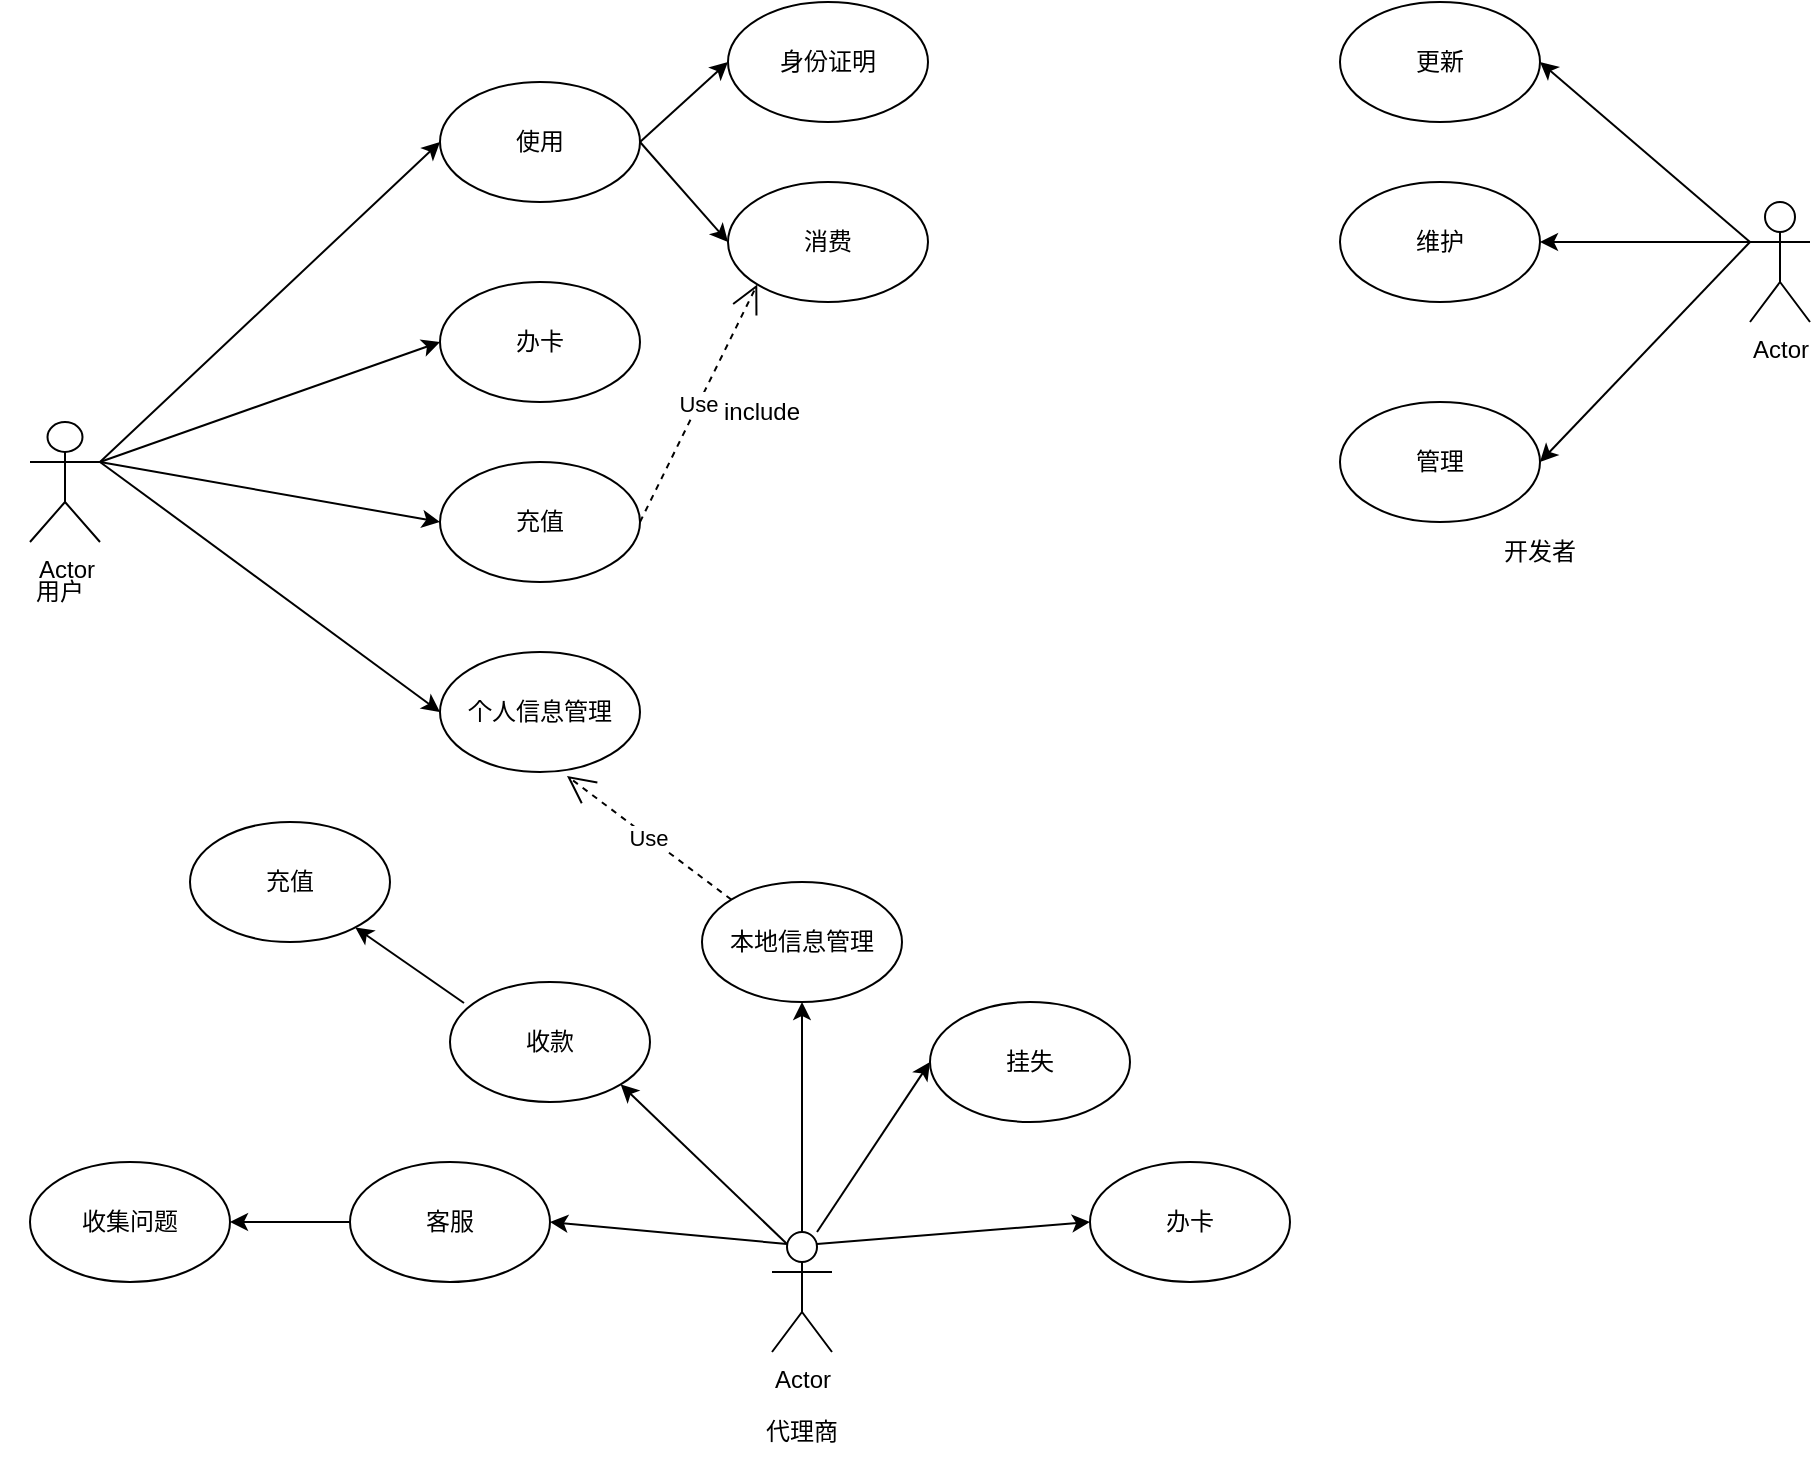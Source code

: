<mxfile version="16.5.1" type="device"><diagram id="jgB7bqxpIZBFepmK7aFA" name="第 1 页"><mxGraphModel dx="1923" dy="1954" grid="1" gridSize="10" guides="1" tooltips="1" connect="1" arrows="1" fold="1" page="1" pageScale="1" pageWidth="827" pageHeight="1169" math="0" shadow="0"><root><mxCell id="0"/><mxCell id="1" parent="0"/><mxCell id="NIQfg6IwwIk_kCSlrsHf-1" value="Actor" style="shape=umlActor;verticalLabelPosition=bottom;verticalAlign=top;html=1;" vertex="1" parent="1"><mxGeometry x="-35" y="40" width="35" height="60" as="geometry"/></mxCell><mxCell id="NIQfg6IwwIk_kCSlrsHf-2" value="Actor" style="shape=umlActor;verticalLabelPosition=bottom;verticalAlign=top;html=1;" vertex="1" parent="1"><mxGeometry x="825" y="-70" width="30" height="60" as="geometry"/></mxCell><mxCell id="NIQfg6IwwIk_kCSlrsHf-3" value="Actor" style="shape=umlActor;verticalLabelPosition=bottom;verticalAlign=top;html=1;" vertex="1" parent="1"><mxGeometry x="336" y="445" width="30" height="60" as="geometry"/></mxCell><mxCell id="NIQfg6IwwIk_kCSlrsHf-4" value="用户" style="text;html=1;strokeColor=none;fillColor=none;align=center;verticalAlign=middle;whiteSpace=wrap;rounded=0;" vertex="1" parent="1"><mxGeometry x="-50" y="110" width="60" height="30" as="geometry"/></mxCell><mxCell id="NIQfg6IwwIk_kCSlrsHf-9" value="开发者" style="text;html=1;strokeColor=none;fillColor=none;align=center;verticalAlign=middle;whiteSpace=wrap;rounded=0;" vertex="1" parent="1"><mxGeometry x="690" y="90" width="60" height="30" as="geometry"/></mxCell><mxCell id="NIQfg6IwwIk_kCSlrsHf-10" value="代理商" style="text;html=1;strokeColor=none;fillColor=none;align=center;verticalAlign=middle;whiteSpace=wrap;rounded=0;" vertex="1" parent="1"><mxGeometry x="321" y="530" width="60" height="30" as="geometry"/></mxCell><mxCell id="NIQfg6IwwIk_kCSlrsHf-11" value="消费" style="ellipse;whiteSpace=wrap;html=1;" vertex="1" parent="1"><mxGeometry x="314" y="-80" width="100" height="60" as="geometry"/></mxCell><mxCell id="NIQfg6IwwIk_kCSlrsHf-12" value="充值" style="ellipse;whiteSpace=wrap;html=1;" vertex="1" parent="1"><mxGeometry x="170" y="60" width="100" height="60" as="geometry"/></mxCell><mxCell id="NIQfg6IwwIk_kCSlrsHf-14" value="使用" style="ellipse;whiteSpace=wrap;html=1;" vertex="1" parent="1"><mxGeometry x="170" y="-130" width="100" height="60" as="geometry"/></mxCell><mxCell id="NIQfg6IwwIk_kCSlrsHf-16" value="收款" style="ellipse;whiteSpace=wrap;html=1;" vertex="1" parent="1"><mxGeometry x="175" y="320" width="100" height="60" as="geometry"/></mxCell><mxCell id="NIQfg6IwwIk_kCSlrsHf-17" value="客服" style="ellipse;whiteSpace=wrap;html=1;" vertex="1" parent="1"><mxGeometry x="125" y="410" width="100" height="60" as="geometry"/></mxCell><mxCell id="NIQfg6IwwIk_kCSlrsHf-18" value="更新" style="ellipse;whiteSpace=wrap;html=1;" vertex="1" parent="1"><mxGeometry x="620" y="-170" width="100" height="60" as="geometry"/></mxCell><mxCell id="NIQfg6IwwIk_kCSlrsHf-19" value="维护" style="ellipse;whiteSpace=wrap;html=1;" vertex="1" parent="1"><mxGeometry x="620" y="-80" width="100" height="60" as="geometry"/></mxCell><mxCell id="NIQfg6IwwIk_kCSlrsHf-20" value="个人信息管理" style="ellipse;whiteSpace=wrap;html=1;" vertex="1" parent="1"><mxGeometry x="170" y="155" width="100" height="60" as="geometry"/></mxCell><mxCell id="NIQfg6IwwIk_kCSlrsHf-28" value="" style="endArrow=classic;html=1;rounded=0;exitX=1;exitY=0.333;exitDx=0;exitDy=0;entryX=0;entryY=0.5;entryDx=0;entryDy=0;exitPerimeter=0;" edge="1" parent="1" source="NIQfg6IwwIk_kCSlrsHf-1" target="NIQfg6IwwIk_kCSlrsHf-12"><mxGeometry width="50" height="50" relative="1" as="geometry"><mxPoint x="260" y="60" as="sourcePoint"/><mxPoint x="260" y="140" as="targetPoint"/></mxGeometry></mxCell><mxCell id="NIQfg6IwwIk_kCSlrsHf-31" value="" style="endArrow=classic;html=1;rounded=0;entryX=0;entryY=0.5;entryDx=0;entryDy=0;exitX=1;exitY=0.333;exitDx=0;exitDy=0;exitPerimeter=0;" edge="1" parent="1" source="NIQfg6IwwIk_kCSlrsHf-1" target="NIQfg6IwwIk_kCSlrsHf-14"><mxGeometry width="50" height="50" relative="1" as="geometry"><mxPoint x="-20" y="110" as="sourcePoint"/><mxPoint x="100" y="100" as="targetPoint"/></mxGeometry></mxCell><mxCell id="NIQfg6IwwIk_kCSlrsHf-34" value="" style="endArrow=classic;html=1;rounded=0;exitX=0;exitY=0.333;exitDx=0;exitDy=0;exitPerimeter=0;entryX=1;entryY=0.5;entryDx=0;entryDy=0;" edge="1" parent="1" source="NIQfg6IwwIk_kCSlrsHf-2" target="NIQfg6IwwIk_kCSlrsHf-18"><mxGeometry width="50" height="50" relative="1" as="geometry"><mxPoint x="790" y="150" as="sourcePoint"/><mxPoint x="840" y="100" as="targetPoint"/><Array as="points"/></mxGeometry></mxCell><mxCell id="NIQfg6IwwIk_kCSlrsHf-35" value="" style="endArrow=classic;html=1;rounded=0;exitX=0;exitY=0.333;exitDx=0;exitDy=0;exitPerimeter=0;entryX=1;entryY=0.5;entryDx=0;entryDy=0;" edge="1" parent="1" source="NIQfg6IwwIk_kCSlrsHf-2" target="NIQfg6IwwIk_kCSlrsHf-19"><mxGeometry width="50" height="50" relative="1" as="geometry"><mxPoint x="780" y="140" as="sourcePoint"/><mxPoint x="830" y="90" as="targetPoint"/></mxGeometry></mxCell><mxCell id="NIQfg6IwwIk_kCSlrsHf-38" value="" style="endArrow=classic;html=1;rounded=0;exitX=1;exitY=0.333;exitDx=0;exitDy=0;entryX=0;entryY=0.5;entryDx=0;entryDy=0;exitPerimeter=0;" edge="1" parent="1" source="NIQfg6IwwIk_kCSlrsHf-1" target="NIQfg6IwwIk_kCSlrsHf-40"><mxGeometry width="50" height="50" relative="1" as="geometry"><mxPoint x="260" y="60" as="sourcePoint"/><mxPoint x="290" y="150" as="targetPoint"/></mxGeometry></mxCell><mxCell id="NIQfg6IwwIk_kCSlrsHf-40" value="办卡" style="ellipse;whiteSpace=wrap;html=1;" vertex="1" parent="1"><mxGeometry x="170" y="-30" width="100" height="60" as="geometry"/></mxCell><mxCell id="NIQfg6IwwIk_kCSlrsHf-42" value="挂失" style="ellipse;whiteSpace=wrap;html=1;" vertex="1" parent="1"><mxGeometry x="415" y="330" width="100" height="60" as="geometry"/></mxCell><mxCell id="NIQfg6IwwIk_kCSlrsHf-46" value="收集问题" style="ellipse;whiteSpace=wrap;html=1;" vertex="1" parent="1"><mxGeometry x="-35" y="410" width="100" height="60" as="geometry"/></mxCell><mxCell id="NIQfg6IwwIk_kCSlrsHf-49" value="本地信息管理" style="ellipse;whiteSpace=wrap;html=1;" vertex="1" parent="1"><mxGeometry x="301" y="270" width="100" height="60" as="geometry"/></mxCell><mxCell id="NIQfg6IwwIk_kCSlrsHf-55" value="身份证明" style="ellipse;whiteSpace=wrap;html=1;" vertex="1" parent="1"><mxGeometry x="314" y="-170" width="100" height="60" as="geometry"/></mxCell><mxCell id="NIQfg6IwwIk_kCSlrsHf-58" value="" style="endArrow=classic;html=1;rounded=0;exitX=1;exitY=0.5;exitDx=0;exitDy=0;entryX=0;entryY=0.5;entryDx=0;entryDy=0;" edge="1" parent="1" source="NIQfg6IwwIk_kCSlrsHf-14" target="NIQfg6IwwIk_kCSlrsHf-55"><mxGeometry width="50" height="50" relative="1" as="geometry"><mxPoint x="200" y="-170" as="sourcePoint"/><mxPoint x="250" y="-220" as="targetPoint"/></mxGeometry></mxCell><mxCell id="NIQfg6IwwIk_kCSlrsHf-59" value="" style="endArrow=classic;html=1;rounded=0;exitX=1;exitY=0.5;exitDx=0;exitDy=0;entryX=0;entryY=0.5;entryDx=0;entryDy=0;" edge="1" parent="1" source="NIQfg6IwwIk_kCSlrsHf-14" target="NIQfg6IwwIk_kCSlrsHf-11"><mxGeometry width="50" height="50" relative="1" as="geometry"><mxPoint x="230" y="20" as="sourcePoint"/><mxPoint x="280" y="-30" as="targetPoint"/></mxGeometry></mxCell><mxCell id="NIQfg6IwwIk_kCSlrsHf-60" value="" style="endArrow=classic;html=1;rounded=0;exitX=1;exitY=0.333;exitDx=0;exitDy=0;exitPerimeter=0;entryX=0;entryY=0.5;entryDx=0;entryDy=0;" edge="1" parent="1" source="NIQfg6IwwIk_kCSlrsHf-1" target="NIQfg6IwwIk_kCSlrsHf-20"><mxGeometry width="50" height="50" relative="1" as="geometry"><mxPoint y="180" as="sourcePoint"/><mxPoint x="210" y="170" as="targetPoint"/></mxGeometry></mxCell><mxCell id="NIQfg6IwwIk_kCSlrsHf-62" value="" style="endArrow=classic;html=1;rounded=0;exitX=0.25;exitY=0.1;exitDx=0;exitDy=0;exitPerimeter=0;entryX=1;entryY=0.5;entryDx=0;entryDy=0;" edge="1" parent="1" source="NIQfg6IwwIk_kCSlrsHf-3" target="NIQfg6IwwIk_kCSlrsHf-17"><mxGeometry width="50" height="50" relative="1" as="geometry"><mxPoint x="305" y="440" as="sourcePoint"/><mxPoint x="355" y="390" as="targetPoint"/></mxGeometry></mxCell><mxCell id="NIQfg6IwwIk_kCSlrsHf-63" value="" style="endArrow=classic;html=1;rounded=0;exitX=0.25;exitY=0.1;exitDx=0;exitDy=0;exitPerimeter=0;entryX=1;entryY=1;entryDx=0;entryDy=0;" edge="1" parent="1" source="NIQfg6IwwIk_kCSlrsHf-3" target="NIQfg6IwwIk_kCSlrsHf-16"><mxGeometry width="50" height="50" relative="1" as="geometry"><mxPoint x="275" y="370" as="sourcePoint"/><mxPoint x="325" y="320" as="targetPoint"/></mxGeometry></mxCell><mxCell id="NIQfg6IwwIk_kCSlrsHf-64" value="" style="endArrow=classic;html=1;rounded=0;entryX=0.5;entryY=1;entryDx=0;entryDy=0;exitX=0.5;exitY=0;exitDx=0;exitDy=0;exitPerimeter=0;" edge="1" parent="1" source="NIQfg6IwwIk_kCSlrsHf-3" target="NIQfg6IwwIk_kCSlrsHf-49"><mxGeometry width="50" height="50" relative="1" as="geometry"><mxPoint x="335" y="470" as="sourcePoint"/><mxPoint x="335" y="280" as="targetPoint"/></mxGeometry></mxCell><mxCell id="NIQfg6IwwIk_kCSlrsHf-65" value="" style="endArrow=classic;html=1;rounded=0;exitX=0.75;exitY=0;exitDx=0;exitDy=0;exitPerimeter=0;entryX=0;entryY=0.5;entryDx=0;entryDy=0;" edge="1" parent="1" source="NIQfg6IwwIk_kCSlrsHf-3" target="NIQfg6IwwIk_kCSlrsHf-42"><mxGeometry width="50" height="50" relative="1" as="geometry"><mxPoint x="465" y="260" as="sourcePoint"/><mxPoint x="515" y="210" as="targetPoint"/></mxGeometry></mxCell><mxCell id="NIQfg6IwwIk_kCSlrsHf-67" value="Use" style="endArrow=open;endSize=12;dashed=1;html=1;rounded=0;exitX=0;exitY=0;exitDx=0;exitDy=0;entryX=0.635;entryY=1.033;entryDx=0;entryDy=0;entryPerimeter=0;" edge="1" parent="1" source="NIQfg6IwwIk_kCSlrsHf-49" target="NIQfg6IwwIk_kCSlrsHf-20"><mxGeometry width="160" relative="1" as="geometry"><mxPoint x="280" y="270" as="sourcePoint"/><mxPoint x="440" y="270" as="targetPoint"/></mxGeometry></mxCell><mxCell id="NIQfg6IwwIk_kCSlrsHf-69" value="管理" style="ellipse;whiteSpace=wrap;html=1;" vertex="1" parent="1"><mxGeometry x="620" y="30" width="100" height="60" as="geometry"/></mxCell><mxCell id="NIQfg6IwwIk_kCSlrsHf-70" value="" style="endArrow=classic;html=1;rounded=0;exitX=0;exitY=0.333;exitDx=0;exitDy=0;exitPerimeter=0;entryX=1;entryY=0.5;entryDx=0;entryDy=0;" edge="1" parent="1" source="NIQfg6IwwIk_kCSlrsHf-2" target="NIQfg6IwwIk_kCSlrsHf-69"><mxGeometry width="50" height="50" relative="1" as="geometry"><mxPoint x="760" y="140" as="sourcePoint"/><mxPoint x="810" y="90" as="targetPoint"/></mxGeometry></mxCell><mxCell id="NIQfg6IwwIk_kCSlrsHf-73" value="" style="endArrow=classic;html=1;rounded=0;exitX=0;exitY=0.5;exitDx=0;exitDy=0;entryX=1;entryY=0.5;entryDx=0;entryDy=0;" edge="1" parent="1" source="NIQfg6IwwIk_kCSlrsHf-17" target="NIQfg6IwwIk_kCSlrsHf-46"><mxGeometry width="50" height="50" relative="1" as="geometry"><mxPoint x="65" y="370" as="sourcePoint"/><mxPoint x="115" y="320" as="targetPoint"/></mxGeometry></mxCell><mxCell id="NIQfg6IwwIk_kCSlrsHf-75" value="办卡" style="ellipse;whiteSpace=wrap;html=1;" vertex="1" parent="1"><mxGeometry x="495" y="410" width="100" height="60" as="geometry"/></mxCell><mxCell id="NIQfg6IwwIk_kCSlrsHf-76" value="" style="endArrow=classic;html=1;rounded=0;exitX=0.75;exitY=0.1;exitDx=0;exitDy=0;exitPerimeter=0;entryX=0;entryY=0.5;entryDx=0;entryDy=0;" edge="1" parent="1" source="NIQfg6IwwIk_kCSlrsHf-3" target="NIQfg6IwwIk_kCSlrsHf-75"><mxGeometry width="50" height="50" relative="1" as="geometry"><mxPoint x="425" y="560" as="sourcePoint"/><mxPoint x="475" y="510" as="targetPoint"/></mxGeometry></mxCell><mxCell id="NIQfg6IwwIk_kCSlrsHf-77" value="充值" style="ellipse;whiteSpace=wrap;html=1;" vertex="1" parent="1"><mxGeometry x="45" y="240" width="100" height="60" as="geometry"/></mxCell><mxCell id="NIQfg6IwwIk_kCSlrsHf-81" value="Use" style="endArrow=open;endSize=12;dashed=1;html=1;rounded=0;exitX=1;exitY=0.5;exitDx=0;exitDy=0;entryX=0;entryY=1;entryDx=0;entryDy=0;" edge="1" parent="1" source="NIQfg6IwwIk_kCSlrsHf-12" target="NIQfg6IwwIk_kCSlrsHf-11"><mxGeometry width="160" relative="1" as="geometry"><mxPoint x="320" y="40" as="sourcePoint"/><mxPoint x="480" y="40" as="targetPoint"/></mxGeometry></mxCell><mxCell id="NIQfg6IwwIk_kCSlrsHf-82" value="include" style="text;html=1;strokeColor=none;fillColor=none;align=center;verticalAlign=middle;whiteSpace=wrap;rounded=0;" vertex="1" parent="1"><mxGeometry x="301" y="20" width="60" height="30" as="geometry"/></mxCell><mxCell id="NIQfg6IwwIk_kCSlrsHf-83" value="" style="endArrow=classic;html=1;rounded=0;exitX=0.07;exitY=0.175;exitDx=0;exitDy=0;exitPerimeter=0;" edge="1" parent="1" source="NIQfg6IwwIk_kCSlrsHf-16" target="NIQfg6IwwIk_kCSlrsHf-77"><mxGeometry width="50" height="50" relative="1" as="geometry"><mxPoint x="195" y="320" as="sourcePoint"/><mxPoint x="245" y="270" as="targetPoint"/></mxGeometry></mxCell></root></mxGraphModel></diagram></mxfile>